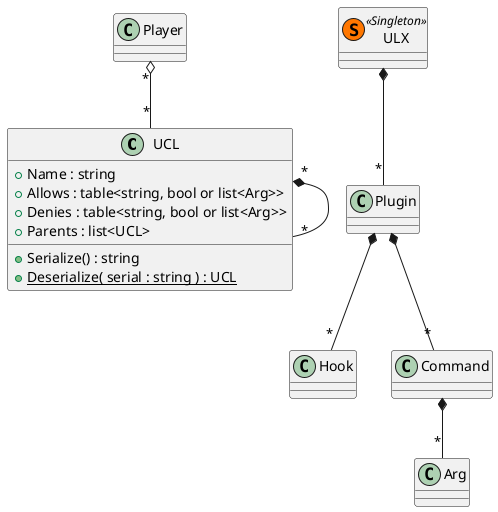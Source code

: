 @startuml
class UCL {
	+Name : string
	+Allows : table<string, bool or list<Arg>>
	+Denies : table<string, bool or list<Arg>>
	+Parents : list<UCL>

	+Serialize() : string
	+Deserialize( serial : string ) : UCL {static}
}
UCL "*" *-- "*" UCL
Player "*" o-- "*" UCL

class ULX << (S,#FF7700) Singleton >>
ULX *-- "*" Plugin
Plugin *-- "*" Hook
Plugin *-- "*" Command
Command *-- "*" Arg
@enduml
